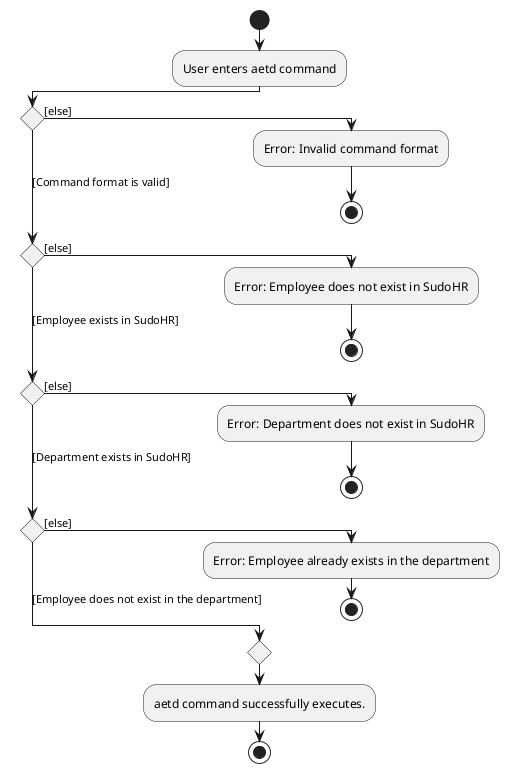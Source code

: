
@startuml
!pragma useVerticalIf on
start
:User enters aetd command;
if () then ([else])
  :Error: Invalid command format;
  stop
([Command format is valid])elseif () then ([else])
  :Error: Employee does not exist in SudoHR;
  stop
([Employee exists in SudoHR])elseif () then ([else])
 :Error: Department does not exist in SudoHR;
  stop
([Department exists in SudoHR])elseif () then ([else])
  :Error: Employee already exists in the department;
  stop
 else ([Employee does not exist in the department])
endif
  :aetd command successfully executes.;
stop

@enduml